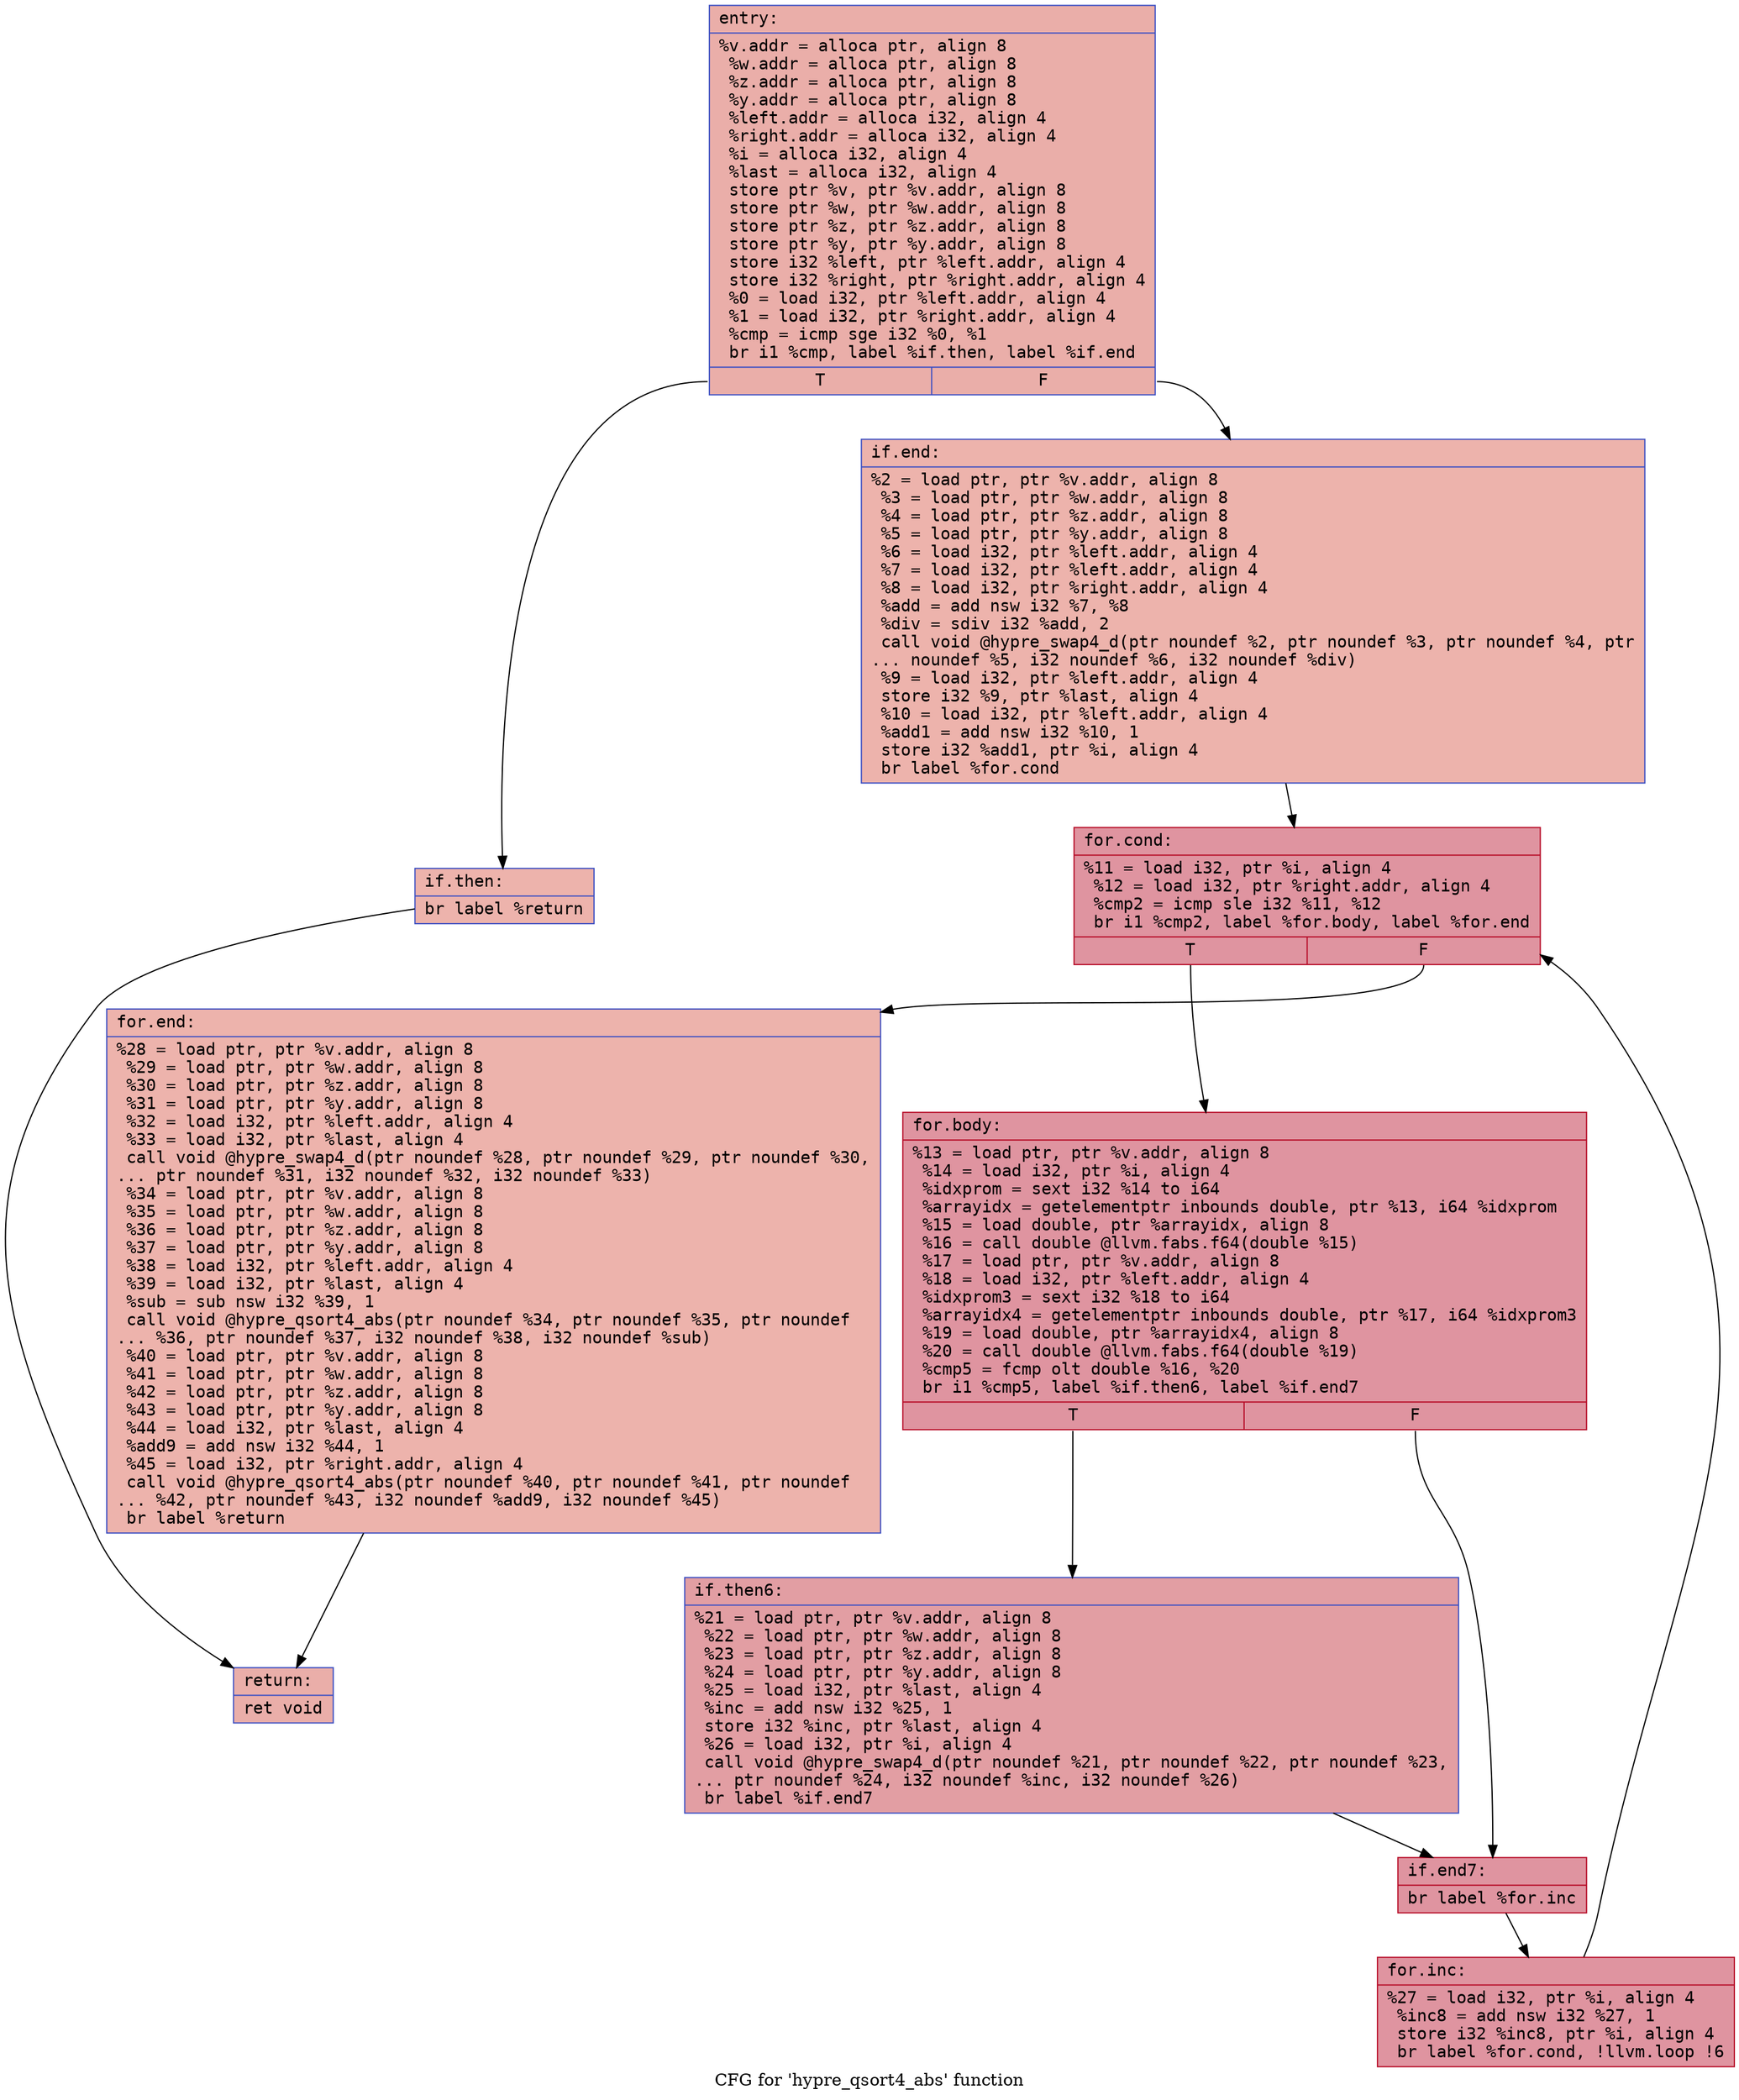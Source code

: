 digraph "CFG for 'hypre_qsort4_abs' function" {
	label="CFG for 'hypre_qsort4_abs' function";

	Node0x55570ab043b0 [shape=record,color="#3d50c3ff", style=filled, fillcolor="#d0473d70" fontname="Courier",label="{entry:\l|  %v.addr = alloca ptr, align 8\l  %w.addr = alloca ptr, align 8\l  %z.addr = alloca ptr, align 8\l  %y.addr = alloca ptr, align 8\l  %left.addr = alloca i32, align 4\l  %right.addr = alloca i32, align 4\l  %i = alloca i32, align 4\l  %last = alloca i32, align 4\l  store ptr %v, ptr %v.addr, align 8\l  store ptr %w, ptr %w.addr, align 8\l  store ptr %z, ptr %z.addr, align 8\l  store ptr %y, ptr %y.addr, align 8\l  store i32 %left, ptr %left.addr, align 4\l  store i32 %right, ptr %right.addr, align 4\l  %0 = load i32, ptr %left.addr, align 4\l  %1 = load i32, ptr %right.addr, align 4\l  %cmp = icmp sge i32 %0, %1\l  br i1 %cmp, label %if.then, label %if.end\l|{<s0>T|<s1>F}}"];
	Node0x55570ab043b0:s0 -> Node0x55570ab05230[tooltip="entry -> if.then\nProbability 50.00%" ];
	Node0x55570ab043b0:s1 -> Node0x55570ab052a0[tooltip="entry -> if.end\nProbability 50.00%" ];
	Node0x55570ab05230 [shape=record,color="#3d50c3ff", style=filled, fillcolor="#d6524470" fontname="Courier",label="{if.then:\l|  br label %return\l}"];
	Node0x55570ab05230 -> Node0x55570ab053c0[tooltip="if.then -> return\nProbability 100.00%" ];
	Node0x55570ab052a0 [shape=record,color="#3d50c3ff", style=filled, fillcolor="#d6524470" fontname="Courier",label="{if.end:\l|  %2 = load ptr, ptr %v.addr, align 8\l  %3 = load ptr, ptr %w.addr, align 8\l  %4 = load ptr, ptr %z.addr, align 8\l  %5 = load ptr, ptr %y.addr, align 8\l  %6 = load i32, ptr %left.addr, align 4\l  %7 = load i32, ptr %left.addr, align 4\l  %8 = load i32, ptr %right.addr, align 4\l  %add = add nsw i32 %7, %8\l  %div = sdiv i32 %add, 2\l  call void @hypre_swap4_d(ptr noundef %2, ptr noundef %3, ptr noundef %4, ptr\l... noundef %5, i32 noundef %6, i32 noundef %div)\l  %9 = load i32, ptr %left.addr, align 4\l  store i32 %9, ptr %last, align 4\l  %10 = load i32, ptr %left.addr, align 4\l  %add1 = add nsw i32 %10, 1\l  store i32 %add1, ptr %i, align 4\l  br label %for.cond\l}"];
	Node0x55570ab052a0 -> Node0x55570ab05e50[tooltip="if.end -> for.cond\nProbability 100.00%" ];
	Node0x55570ab05e50 [shape=record,color="#b70d28ff", style=filled, fillcolor="#b70d2870" fontname="Courier",label="{for.cond:\l|  %11 = load i32, ptr %i, align 4\l  %12 = load i32, ptr %right.addr, align 4\l  %cmp2 = icmp sle i32 %11, %12\l  br i1 %cmp2, label %for.body, label %for.end\l|{<s0>T|<s1>F}}"];
	Node0x55570ab05e50:s0 -> Node0x55570ab060a0[tooltip="for.cond -> for.body\nProbability 96.88%" ];
	Node0x55570ab05e50:s1 -> Node0x55570ab04ac0[tooltip="for.cond -> for.end\nProbability 3.12%" ];
	Node0x55570ab060a0 [shape=record,color="#b70d28ff", style=filled, fillcolor="#b70d2870" fontname="Courier",label="{for.body:\l|  %13 = load ptr, ptr %v.addr, align 8\l  %14 = load i32, ptr %i, align 4\l  %idxprom = sext i32 %14 to i64\l  %arrayidx = getelementptr inbounds double, ptr %13, i64 %idxprom\l  %15 = load double, ptr %arrayidx, align 8\l  %16 = call double @llvm.fabs.f64(double %15)\l  %17 = load ptr, ptr %v.addr, align 8\l  %18 = load i32, ptr %left.addr, align 4\l  %idxprom3 = sext i32 %18 to i64\l  %arrayidx4 = getelementptr inbounds double, ptr %17, i64 %idxprom3\l  %19 = load double, ptr %arrayidx4, align 8\l  %20 = call double @llvm.fabs.f64(double %19)\l  %cmp5 = fcmp olt double %16, %20\l  br i1 %cmp5, label %if.then6, label %if.end7\l|{<s0>T|<s1>F}}"];
	Node0x55570ab060a0:s0 -> Node0x55570ab06c20[tooltip="for.body -> if.then6\nProbability 50.00%" ];
	Node0x55570ab060a0:s1 -> Node0x55570ab06ca0[tooltip="for.body -> if.end7\nProbability 50.00%" ];
	Node0x55570ab06c20 [shape=record,color="#3d50c3ff", style=filled, fillcolor="#be242e70" fontname="Courier",label="{if.then6:\l|  %21 = load ptr, ptr %v.addr, align 8\l  %22 = load ptr, ptr %w.addr, align 8\l  %23 = load ptr, ptr %z.addr, align 8\l  %24 = load ptr, ptr %y.addr, align 8\l  %25 = load i32, ptr %last, align 4\l  %inc = add nsw i32 %25, 1\l  store i32 %inc, ptr %last, align 4\l  %26 = load i32, ptr %i, align 4\l  call void @hypre_swap4_d(ptr noundef %21, ptr noundef %22, ptr noundef %23,\l... ptr noundef %24, i32 noundef %inc, i32 noundef %26)\l  br label %if.end7\l}"];
	Node0x55570ab06c20 -> Node0x55570ab06ca0[tooltip="if.then6 -> if.end7\nProbability 100.00%" ];
	Node0x55570ab06ca0 [shape=record,color="#b70d28ff", style=filled, fillcolor="#b70d2870" fontname="Courier",label="{if.end7:\l|  br label %for.inc\l}"];
	Node0x55570ab06ca0 -> Node0x55570ab07480[tooltip="if.end7 -> for.inc\nProbability 100.00%" ];
	Node0x55570ab07480 [shape=record,color="#b70d28ff", style=filled, fillcolor="#b70d2870" fontname="Courier",label="{for.inc:\l|  %27 = load i32, ptr %i, align 4\l  %inc8 = add nsw i32 %27, 1\l  store i32 %inc8, ptr %i, align 4\l  br label %for.cond, !llvm.loop !6\l}"];
	Node0x55570ab07480 -> Node0x55570ab05e50[tooltip="for.inc -> for.cond\nProbability 100.00%" ];
	Node0x55570ab04ac0 [shape=record,color="#3d50c3ff", style=filled, fillcolor="#d6524470" fontname="Courier",label="{for.end:\l|  %28 = load ptr, ptr %v.addr, align 8\l  %29 = load ptr, ptr %w.addr, align 8\l  %30 = load ptr, ptr %z.addr, align 8\l  %31 = load ptr, ptr %y.addr, align 8\l  %32 = load i32, ptr %left.addr, align 4\l  %33 = load i32, ptr %last, align 4\l  call void @hypre_swap4_d(ptr noundef %28, ptr noundef %29, ptr noundef %30,\l... ptr noundef %31, i32 noundef %32, i32 noundef %33)\l  %34 = load ptr, ptr %v.addr, align 8\l  %35 = load ptr, ptr %w.addr, align 8\l  %36 = load ptr, ptr %z.addr, align 8\l  %37 = load ptr, ptr %y.addr, align 8\l  %38 = load i32, ptr %left.addr, align 4\l  %39 = load i32, ptr %last, align 4\l  %sub = sub nsw i32 %39, 1\l  call void @hypre_qsort4_abs(ptr noundef %34, ptr noundef %35, ptr noundef\l... %36, ptr noundef %37, i32 noundef %38, i32 noundef %sub)\l  %40 = load ptr, ptr %v.addr, align 8\l  %41 = load ptr, ptr %w.addr, align 8\l  %42 = load ptr, ptr %z.addr, align 8\l  %43 = load ptr, ptr %y.addr, align 8\l  %44 = load i32, ptr %last, align 4\l  %add9 = add nsw i32 %44, 1\l  %45 = load i32, ptr %right.addr, align 4\l  call void @hypre_qsort4_abs(ptr noundef %40, ptr noundef %41, ptr noundef\l... %42, ptr noundef %43, i32 noundef %add9, i32 noundef %45)\l  br label %return\l}"];
	Node0x55570ab04ac0 -> Node0x55570ab053c0[tooltip="for.end -> return\nProbability 100.00%" ];
	Node0x55570ab053c0 [shape=record,color="#3d50c3ff", style=filled, fillcolor="#d0473d70" fontname="Courier",label="{return:\l|  ret void\l}"];
}
